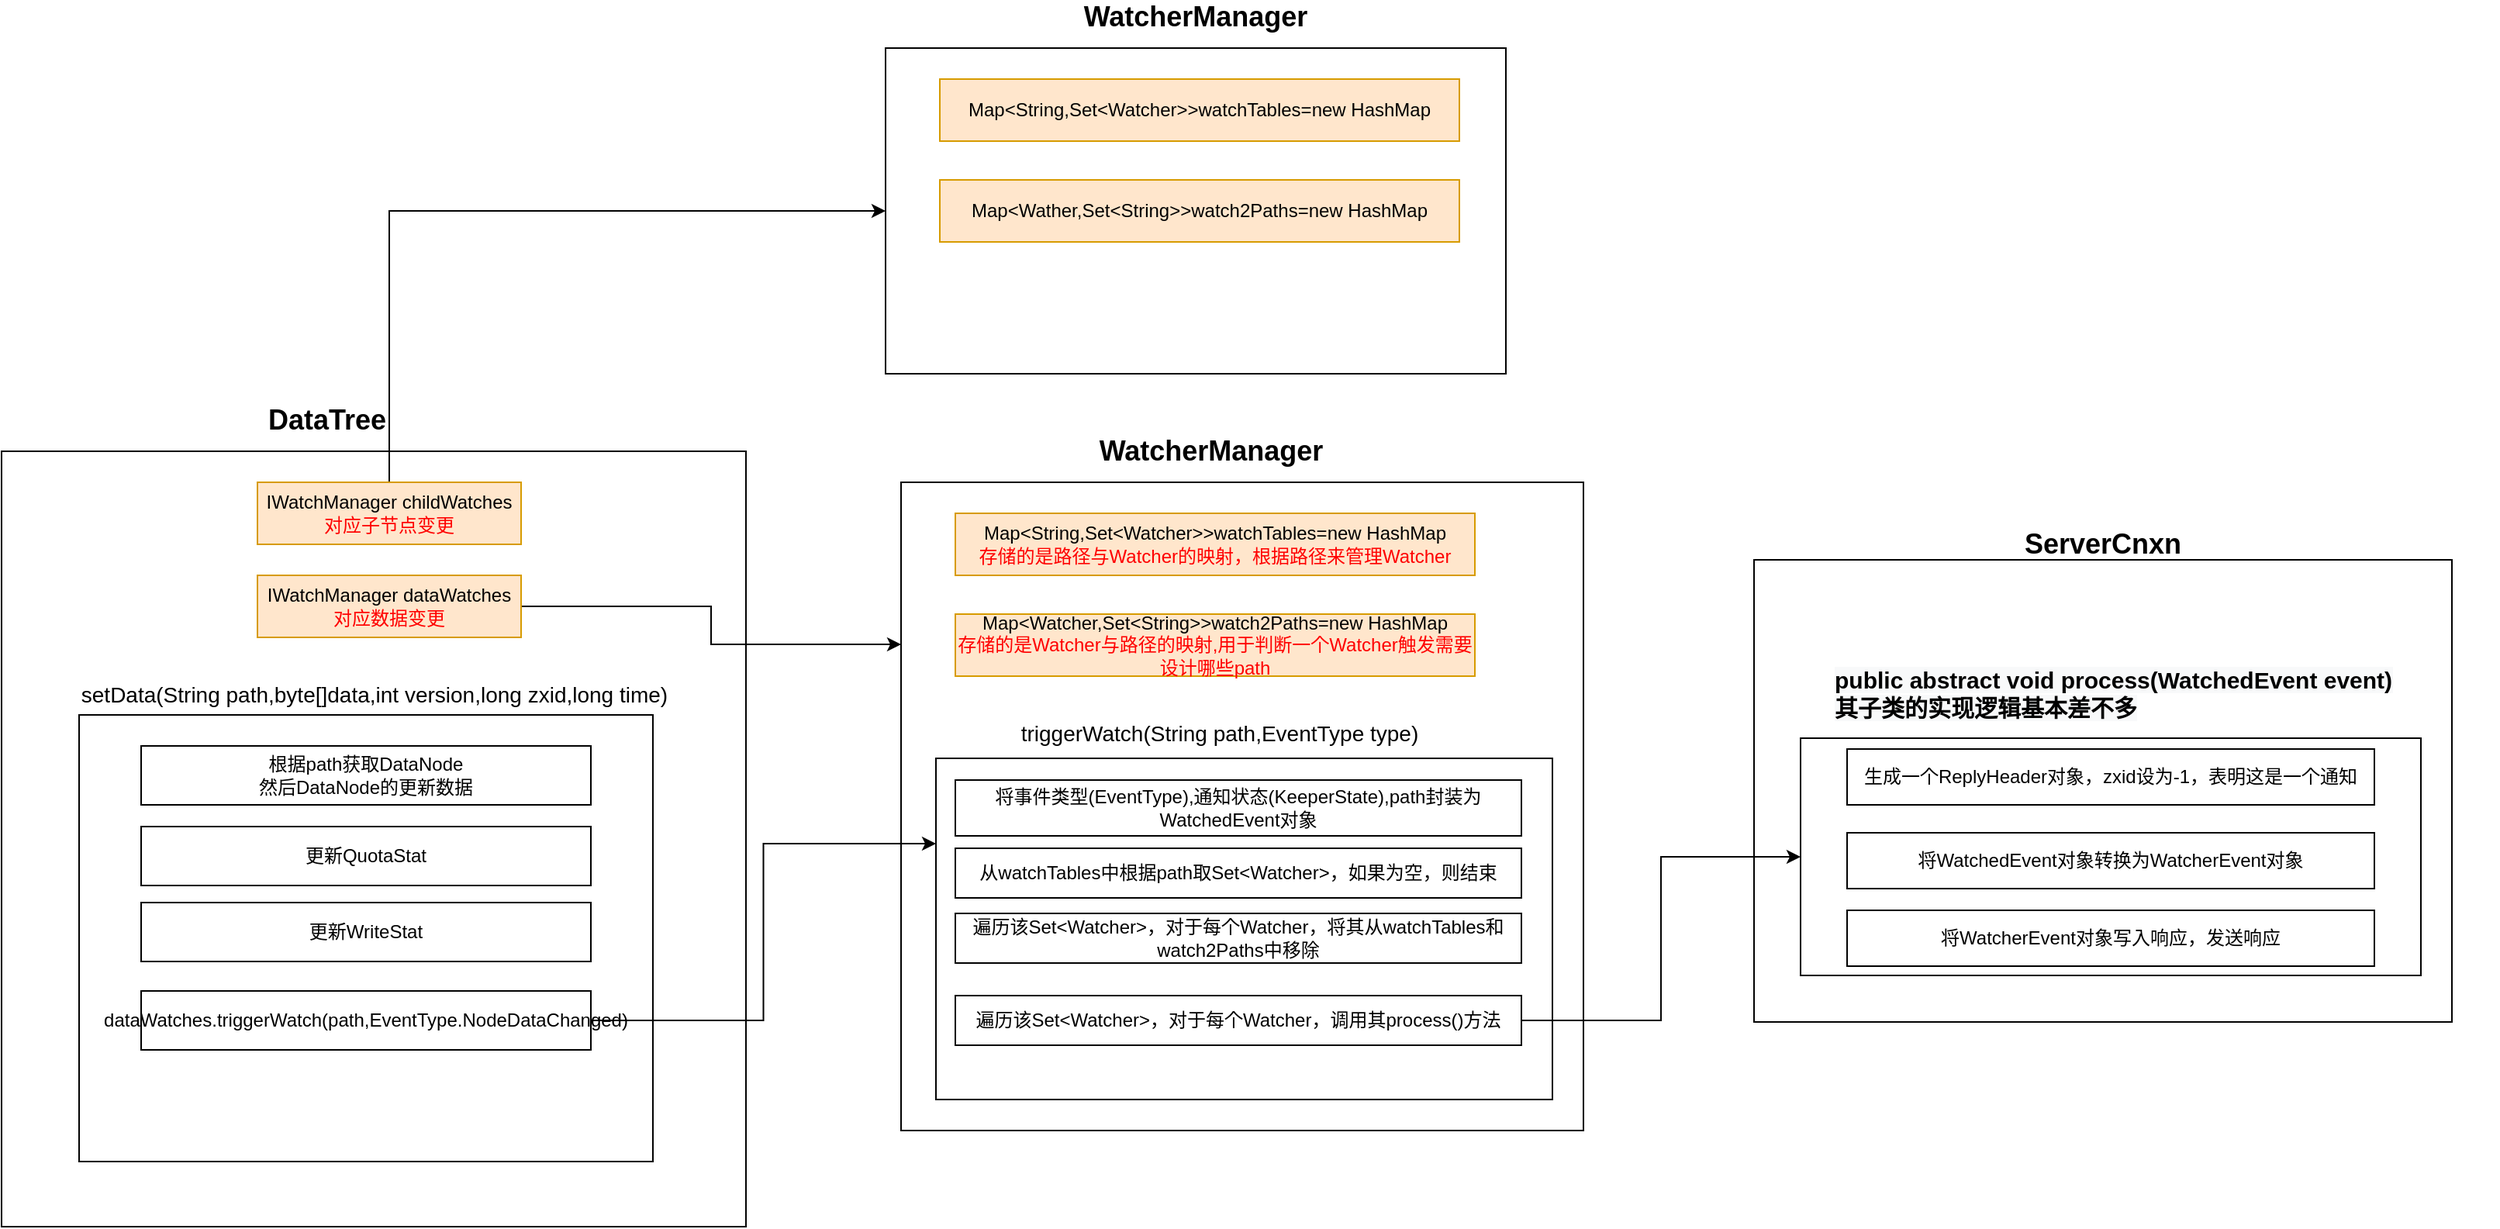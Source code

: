 <mxfile version="14.9.6" type="device"><diagram id="7TnkvCMc4P0J8Qq4mNXC" name="第 1 页"><mxGraphModel dx="-81" dy="1707" grid="1" gridSize="10" guides="1" tooltips="1" connect="1" arrows="1" fold="1" page="1" pageScale="1" pageWidth="1169" pageHeight="827" math="0" shadow="0"><root><mxCell id="0"/><mxCell id="1" parent="0"/><mxCell id="cByQ81pI6FBEbPpTLQ6d-3" value="" style="rounded=0;whiteSpace=wrap;html=1;" parent="1" vertex="1"><mxGeometry x="1190" y="-518" width="480" height="500" as="geometry"/></mxCell><mxCell id="cByQ81pI6FBEbPpTLQ6d-4" value="&lt;font style=&quot;font-size: 18px&quot;&gt;&lt;b&gt;DataTree&lt;/b&gt;&lt;/font&gt;" style="text;html=1;strokeColor=none;fillColor=none;align=center;verticalAlign=middle;whiteSpace=wrap;rounded=0;" parent="1" vertex="1"><mxGeometry x="1380" y="-548" width="40" height="20" as="geometry"/></mxCell><mxCell id="cByQ81pI6FBEbPpTLQ6d-5" style="edgeStyle=orthogonalEdgeStyle;rounded=0;orthogonalLoop=1;jettySize=auto;html=1;exitX=1;exitY=0.5;exitDx=0;exitDy=0;entryX=0;entryY=0.25;entryDx=0;entryDy=0;" parent="1" source="cByQ81pI6FBEbPpTLQ6d-6" target="cByQ81pI6FBEbPpTLQ6d-9" edge="1"><mxGeometry relative="1" as="geometry"/></mxCell><mxCell id="cByQ81pI6FBEbPpTLQ6d-6" value="IWatchManager dataWatches&lt;br&gt;&lt;font color=&quot;#ff0000&quot;&gt;对应数据变更&lt;/font&gt;" style="rounded=0;whiteSpace=wrap;html=1;fillColor=#ffe6cc;strokeColor=#d79b00;" parent="1" vertex="1"><mxGeometry x="1355" y="-438" width="170" height="40" as="geometry"/></mxCell><mxCell id="cByQ81pI6FBEbPpTLQ6d-7" style="edgeStyle=orthogonalEdgeStyle;rounded=0;orthogonalLoop=1;jettySize=auto;html=1;exitX=0.5;exitY=0;exitDx=0;exitDy=0;entryX=0;entryY=0.5;entryDx=0;entryDy=0;" parent="1" source="cByQ81pI6FBEbPpTLQ6d-8" target="cByQ81pI6FBEbPpTLQ6d-18" edge="1"><mxGeometry relative="1" as="geometry"/></mxCell><mxCell id="cByQ81pI6FBEbPpTLQ6d-8" value="IWatchManager childWatches&lt;br&gt;&lt;font color=&quot;#ff0000&quot;&gt;对应子节点变更&lt;/font&gt;" style="rounded=0;whiteSpace=wrap;html=1;fillColor=#ffe6cc;strokeColor=#d79b00;" parent="1" vertex="1"><mxGeometry x="1355" y="-498" width="170" height="40" as="geometry"/></mxCell><mxCell id="cByQ81pI6FBEbPpTLQ6d-9" value="" style="rounded=0;whiteSpace=wrap;html=1;" parent="1" vertex="1"><mxGeometry x="1770" y="-498" width="440" height="418" as="geometry"/></mxCell><mxCell id="cByQ81pI6FBEbPpTLQ6d-10" value="&lt;font style=&quot;font-size: 18px&quot;&gt;&lt;b&gt;WatcherManager&lt;/b&gt;&lt;/font&gt;" style="text;html=1;strokeColor=none;fillColor=none;align=center;verticalAlign=middle;whiteSpace=wrap;rounded=0;" parent="1" vertex="1"><mxGeometry x="1950" y="-528" width="40" height="20" as="geometry"/></mxCell><mxCell id="cByQ81pI6FBEbPpTLQ6d-11" value="Map&amp;lt;String,Set&amp;lt;Watcher&amp;gt;&amp;gt;watchTables=new HashMap&lt;br&gt;&lt;font color=&quot;#ff0000&quot;&gt;存储的是路径与Watcher的映射，根据路径来管理Watcher&lt;/font&gt;" style="rounded=0;whiteSpace=wrap;html=1;fillColor=#ffe6cc;strokeColor=#d79b00;" parent="1" vertex="1"><mxGeometry x="1805" y="-478" width="335" height="40" as="geometry"/></mxCell><mxCell id="cByQ81pI6FBEbPpTLQ6d-12" value="Map&amp;lt;Watcher,Set&amp;lt;String&amp;gt;&amp;gt;watch2Paths=new HashMap&lt;br&gt;&lt;font color=&quot;#ff0000&quot;&gt;存储的是Watcher与路径的映射,用于判断一个Watcher触发需要设计哪些path&lt;/font&gt;" style="rounded=0;whiteSpace=wrap;html=1;fillColor=#ffe6cc;strokeColor=#d79b00;" parent="1" vertex="1"><mxGeometry x="1805" y="-413" width="335" height="40" as="geometry"/></mxCell><mxCell id="cByQ81pI6FBEbPpTLQ6d-18" value="" style="rounded=0;whiteSpace=wrap;html=1;" parent="1" vertex="1"><mxGeometry x="1760" y="-778" width="400" height="210" as="geometry"/></mxCell><mxCell id="cByQ81pI6FBEbPpTLQ6d-19" value="&lt;font style=&quot;font-size: 18px&quot;&gt;&lt;b&gt;WatcherManager&lt;/b&gt;&lt;/font&gt;" style="text;html=1;strokeColor=none;fillColor=none;align=center;verticalAlign=middle;whiteSpace=wrap;rounded=0;" parent="1" vertex="1"><mxGeometry x="1940" y="-808" width="40" height="20" as="geometry"/></mxCell><mxCell id="cByQ81pI6FBEbPpTLQ6d-20" value="Map&amp;lt;String,Set&amp;lt;Watcher&amp;gt;&amp;gt;watchTables=new HashMap" style="rounded=0;whiteSpace=wrap;html=1;fillColor=#ffe6cc;strokeColor=#d79b00;" parent="1" vertex="1"><mxGeometry x="1795" y="-758" width="335" height="40" as="geometry"/></mxCell><mxCell id="cByQ81pI6FBEbPpTLQ6d-21" value="Map&amp;lt;Wather,Set&amp;lt;String&amp;gt;&amp;gt;watch2Paths=new HashMap" style="rounded=0;whiteSpace=wrap;html=1;fillColor=#ffe6cc;strokeColor=#d79b00;" parent="1" vertex="1"><mxGeometry x="1795" y="-693" width="335" height="40" as="geometry"/></mxCell><mxCell id="cByQ81pI6FBEbPpTLQ6d-27" value="" style="rounded=0;whiteSpace=wrap;html=1;" parent="1" vertex="1"><mxGeometry x="1240" y="-348" width="370" height="288" as="geometry"/></mxCell><mxCell id="cByQ81pI6FBEbPpTLQ6d-28" value="&lt;font style=&quot;font-size: 14px&quot;&gt;setData(String path,byte[]data,int version,long zxid,long time)&lt;/font&gt;" style="text;html=1;strokeColor=none;fillColor=none;align=center;verticalAlign=middle;whiteSpace=wrap;rounded=0;" parent="1" vertex="1"><mxGeometry x="1227.5" y="-373" width="405" height="23" as="geometry"/></mxCell><mxCell id="cByQ81pI6FBEbPpTLQ6d-29" value="根据path获取DataNode&lt;br&gt;然后DataNode的更新数据" style="rounded=0;whiteSpace=wrap;html=1;" parent="1" vertex="1"><mxGeometry x="1280" y="-328" width="290" height="38" as="geometry"/></mxCell><mxCell id="cByQ81pI6FBEbPpTLQ6d-30" value="更新QuotaStat" style="rounded=0;whiteSpace=wrap;html=1;" parent="1" vertex="1"><mxGeometry x="1280" y="-276" width="290" height="38" as="geometry"/></mxCell><mxCell id="cByQ81pI6FBEbPpTLQ6d-31" value="更新WriteStat" style="rounded=0;whiteSpace=wrap;html=1;" parent="1" vertex="1"><mxGeometry x="1280" y="-227" width="290" height="38" as="geometry"/></mxCell><mxCell id="cByQ81pI6FBEbPpTLQ6d-36" style="edgeStyle=orthogonalEdgeStyle;rounded=0;orthogonalLoop=1;jettySize=auto;html=1;exitX=1;exitY=0.5;exitDx=0;exitDy=0;entryX=0;entryY=0.25;entryDx=0;entryDy=0;" parent="1" source="cByQ81pI6FBEbPpTLQ6d-32" target="cByQ81pI6FBEbPpTLQ6d-33" edge="1"><mxGeometry relative="1" as="geometry"/></mxCell><mxCell id="cByQ81pI6FBEbPpTLQ6d-32" value="dataWatches.triggerWatch(path,EventType.NodeDataChanged)" style="rounded=0;whiteSpace=wrap;html=1;" parent="1" vertex="1"><mxGeometry x="1280" y="-170" width="290" height="38" as="geometry"/></mxCell><mxCell id="cByQ81pI6FBEbPpTLQ6d-33" value="" style="rounded=0;whiteSpace=wrap;html=1;" parent="1" vertex="1"><mxGeometry x="1792.5" y="-320" width="397.5" height="220" as="geometry"/></mxCell><mxCell id="cByQ81pI6FBEbPpTLQ6d-34" value="&lt;font style=&quot;font-size: 14px&quot;&gt;triggerWatch(String path,EventType type)&lt;/font&gt;" style="text;html=1;strokeColor=none;fillColor=none;align=center;verticalAlign=middle;whiteSpace=wrap;rounded=0;" parent="1" vertex="1"><mxGeometry x="1772.5" y="-348" width="405" height="23" as="geometry"/></mxCell><mxCell id="cByQ81pI6FBEbPpTLQ6d-35" value="将事件类型(EventType),通知状态(KeeperState),path封装为WatchedEvent对象" style="rounded=0;whiteSpace=wrap;html=1;" parent="1" vertex="1"><mxGeometry x="1805" y="-306" width="365" height="36" as="geometry"/></mxCell><mxCell id="cByQ81pI6FBEbPpTLQ6d-37" value="从watchTables中根据path取Set&amp;lt;Watcher&amp;gt;，如果为空，则结束" style="rounded=0;whiteSpace=wrap;html=1;" parent="1" vertex="1"><mxGeometry x="1805" y="-262" width="365" height="32" as="geometry"/></mxCell><mxCell id="cByQ81pI6FBEbPpTLQ6d-38" value="遍历该Set&amp;lt;Watcher&amp;gt;，对于每个Watcher，将其从watchTables和watch2Paths中移除" style="rounded=0;whiteSpace=wrap;html=1;" parent="1" vertex="1"><mxGeometry x="1805" y="-220" width="365" height="32" as="geometry"/></mxCell><mxCell id="cByQ81pI6FBEbPpTLQ6d-39" value="遍历该Set&amp;lt;Watcher&amp;gt;，对于每个Watcher，调用其process()方法" style="rounded=0;whiteSpace=wrap;html=1;" parent="1" vertex="1"><mxGeometry x="1805" y="-167" width="365" height="32" as="geometry"/></mxCell><mxCell id="cByQ81pI6FBEbPpTLQ6d-40" value="" style="rounded=0;whiteSpace=wrap;html=1;" parent="1" vertex="1"><mxGeometry x="2320" y="-448" width="450" height="298" as="geometry"/></mxCell><mxCell id="cByQ81pI6FBEbPpTLQ6d-41" value="&lt;font style=&quot;font-size: 18px&quot;&gt;&lt;b&gt;ServerCnxn&lt;/b&gt;&lt;/font&gt;" style="text;html=1;strokeColor=none;fillColor=none;align=center;verticalAlign=middle;whiteSpace=wrap;rounded=0;" parent="1" vertex="1"><mxGeometry x="2525" y="-468" width="40" height="20" as="geometry"/></mxCell><mxCell id="cByQ81pI6FBEbPpTLQ6d-48" value="&lt;font style=&quot;font-size: 15px&quot;&gt;&lt;b&gt;&lt;span style=&quot;color: rgb(0 , 0 , 0) ; font-family: &amp;#34;helvetica&amp;#34; ; font-style: normal ; letter-spacing: normal ; text-align: center ; text-indent: 0px ; text-transform: none ; word-spacing: 0px ; background-color: rgb(248 , 249 , 250) ; display: inline ; float: none&quot;&gt;public abstract void process(WatchedEvent event)&lt;/span&gt;&lt;br style=&quot;color: rgb(0 , 0 , 0) ; font-family: &amp;#34;helvetica&amp;#34; ; font-style: normal ; letter-spacing: normal ; text-align: center ; text-indent: 0px ; text-transform: none ; word-spacing: 0px ; background-color: rgb(248 , 249 , 250)&quot;&gt;&lt;span style=&quot;color: rgb(0 , 0 , 0) ; font-family: &amp;#34;helvetica&amp;#34; ; font-style: normal ; letter-spacing: normal ; text-align: center ; text-indent: 0px ; text-transform: none ; word-spacing: 0px ; background-color: rgb(248 , 249 , 250) ; display: inline ; float: none&quot;&gt;其子类的实现逻辑基本差不多&lt;/span&gt;&lt;/b&gt;&lt;/font&gt;" style="text;whiteSpace=wrap;html=1;" parent="1" vertex="1"><mxGeometry x="2370" y="-386" width="430" height="53" as="geometry"/></mxCell><mxCell id="cByQ81pI6FBEbPpTLQ6d-49" value="" style="rounded=0;whiteSpace=wrap;html=1;" parent="1" vertex="1"><mxGeometry x="2350" y="-333" width="400" height="153" as="geometry"/></mxCell><mxCell id="cByQ81pI6FBEbPpTLQ6d-50" value="生成一个ReplyHeader对象，zxid设为-1，表明这是一个通知" style="rounded=0;whiteSpace=wrap;html=1;" parent="1" vertex="1"><mxGeometry x="2380" y="-326" width="340" height="36" as="geometry"/></mxCell><mxCell id="cByQ81pI6FBEbPpTLQ6d-51" value="将WatchedEvent对象转换为WatcherEvent对象" style="rounded=0;whiteSpace=wrap;html=1;" parent="1" vertex="1"><mxGeometry x="2380" y="-272" width="340" height="36" as="geometry"/></mxCell><mxCell id="cByQ81pI6FBEbPpTLQ6d-52" value="将WatcherEvent对象写入响应，发送响应" style="rounded=0;whiteSpace=wrap;html=1;" parent="1" vertex="1"><mxGeometry x="2380" y="-222" width="340" height="36" as="geometry"/></mxCell><mxCell id="7hxLa6kgh6gzxblFrLKl-1" style="edgeStyle=orthogonalEdgeStyle;rounded=0;orthogonalLoop=1;jettySize=auto;html=1;exitX=1;exitY=0.5;exitDx=0;exitDy=0;entryX=0;entryY=0.5;entryDx=0;entryDy=0;" edge="1" parent="1" source="cByQ81pI6FBEbPpTLQ6d-39" target="cByQ81pI6FBEbPpTLQ6d-49"><mxGeometry relative="1" as="geometry"/></mxCell></root></mxGraphModel></diagram></mxfile>